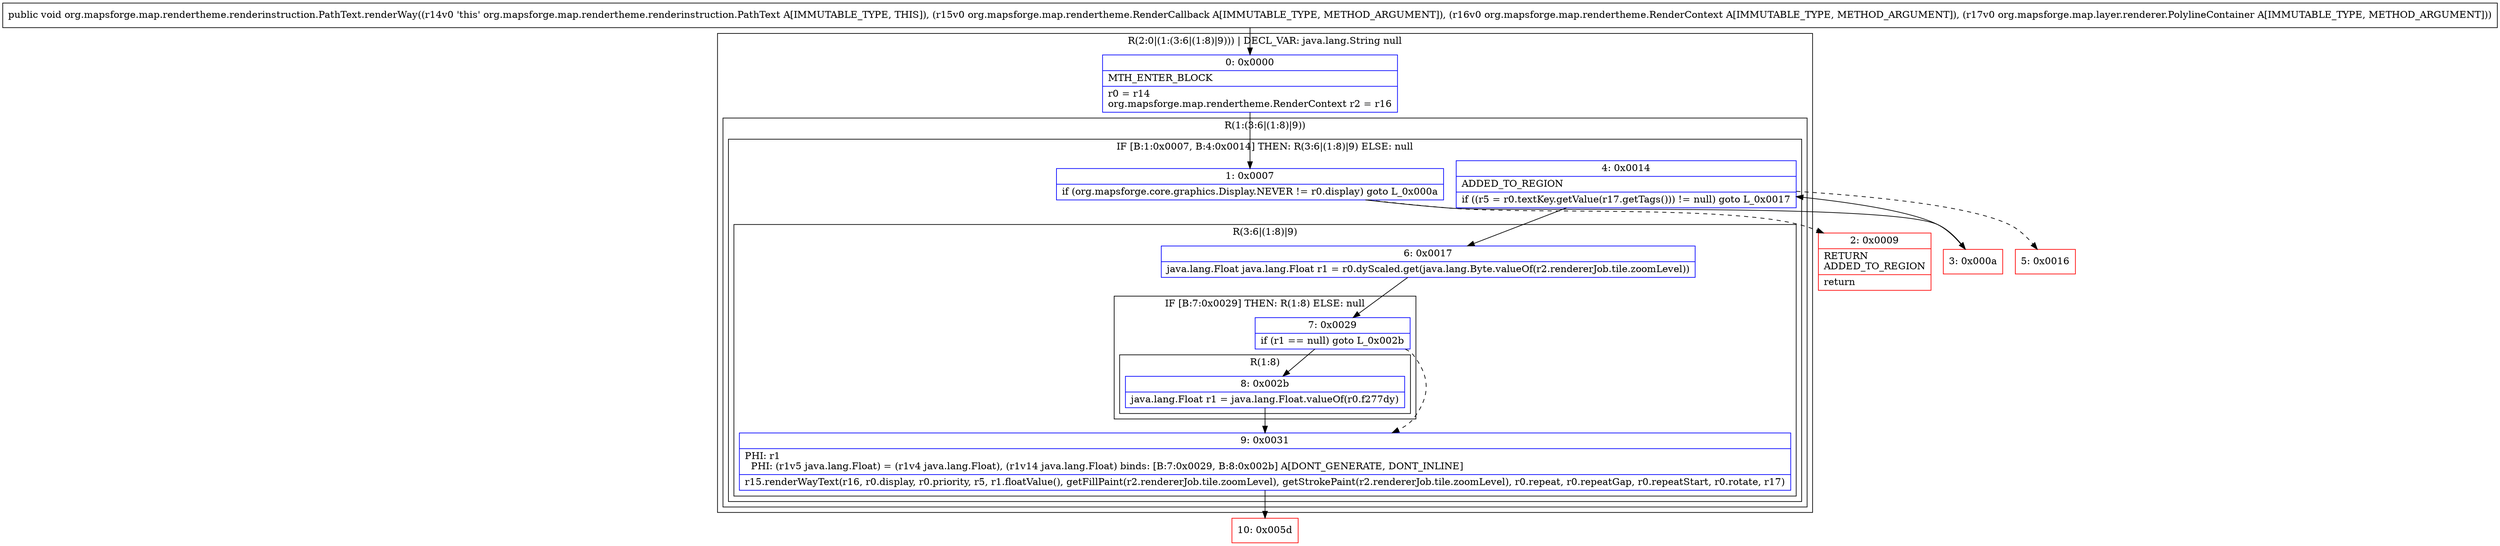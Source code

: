 digraph "CFG fororg.mapsforge.map.rendertheme.renderinstruction.PathText.renderWay(Lorg\/mapsforge\/map\/rendertheme\/RenderCallback;Lorg\/mapsforge\/map\/rendertheme\/RenderContext;Lorg\/mapsforge\/map\/layer\/renderer\/PolylineContainer;)V" {
subgraph cluster_Region_1352602463 {
label = "R(2:0|(1:(3:6|(1:8)|9))) | DECL_VAR: java.lang.String null\l";
node [shape=record,color=blue];
Node_0 [shape=record,label="{0\:\ 0x0000|MTH_ENTER_BLOCK\l|r0 = r14\lorg.mapsforge.map.rendertheme.RenderContext r2 = r16\l}"];
subgraph cluster_Region_870961635 {
label = "R(1:(3:6|(1:8)|9))";
node [shape=record,color=blue];
subgraph cluster_IfRegion_1451999376 {
label = "IF [B:1:0x0007, B:4:0x0014] THEN: R(3:6|(1:8)|9) ELSE: null";
node [shape=record,color=blue];
Node_1 [shape=record,label="{1\:\ 0x0007|if (org.mapsforge.core.graphics.Display.NEVER != r0.display) goto L_0x000a\l}"];
Node_4 [shape=record,label="{4\:\ 0x0014|ADDED_TO_REGION\l|if ((r5 = r0.textKey.getValue(r17.getTags())) != null) goto L_0x0017\l}"];
subgraph cluster_Region_1873773395 {
label = "R(3:6|(1:8)|9)";
node [shape=record,color=blue];
Node_6 [shape=record,label="{6\:\ 0x0017|java.lang.Float java.lang.Float r1 = r0.dyScaled.get(java.lang.Byte.valueOf(r2.rendererJob.tile.zoomLevel))\l}"];
subgraph cluster_IfRegion_680822935 {
label = "IF [B:7:0x0029] THEN: R(1:8) ELSE: null";
node [shape=record,color=blue];
Node_7 [shape=record,label="{7\:\ 0x0029|if (r1 == null) goto L_0x002b\l}"];
subgraph cluster_Region_1525548995 {
label = "R(1:8)";
node [shape=record,color=blue];
Node_8 [shape=record,label="{8\:\ 0x002b|java.lang.Float r1 = java.lang.Float.valueOf(r0.f277dy)\l}"];
}
}
Node_9 [shape=record,label="{9\:\ 0x0031|PHI: r1 \l  PHI: (r1v5 java.lang.Float) = (r1v4 java.lang.Float), (r1v14 java.lang.Float) binds: [B:7:0x0029, B:8:0x002b] A[DONT_GENERATE, DONT_INLINE]\l|r15.renderWayText(r16, r0.display, r0.priority, r5, r1.floatValue(), getFillPaint(r2.rendererJob.tile.zoomLevel), getStrokePaint(r2.rendererJob.tile.zoomLevel), r0.repeat, r0.repeatGap, r0.repeatStart, r0.rotate, r17)\l}"];
}
}
}
}
Node_2 [shape=record,color=red,label="{2\:\ 0x0009|RETURN\lADDED_TO_REGION\l|return\l}"];
Node_3 [shape=record,color=red,label="{3\:\ 0x000a}"];
Node_5 [shape=record,color=red,label="{5\:\ 0x0016}"];
Node_10 [shape=record,color=red,label="{10\:\ 0x005d}"];
MethodNode[shape=record,label="{public void org.mapsforge.map.rendertheme.renderinstruction.PathText.renderWay((r14v0 'this' org.mapsforge.map.rendertheme.renderinstruction.PathText A[IMMUTABLE_TYPE, THIS]), (r15v0 org.mapsforge.map.rendertheme.RenderCallback A[IMMUTABLE_TYPE, METHOD_ARGUMENT]), (r16v0 org.mapsforge.map.rendertheme.RenderContext A[IMMUTABLE_TYPE, METHOD_ARGUMENT]), (r17v0 org.mapsforge.map.layer.renderer.PolylineContainer A[IMMUTABLE_TYPE, METHOD_ARGUMENT])) }"];
MethodNode -> Node_0;
Node_0 -> Node_1;
Node_1 -> Node_2[style=dashed];
Node_1 -> Node_3;
Node_4 -> Node_5[style=dashed];
Node_4 -> Node_6;
Node_6 -> Node_7;
Node_7 -> Node_8;
Node_7 -> Node_9[style=dashed];
Node_8 -> Node_9;
Node_9 -> Node_10;
Node_3 -> Node_4;
}

